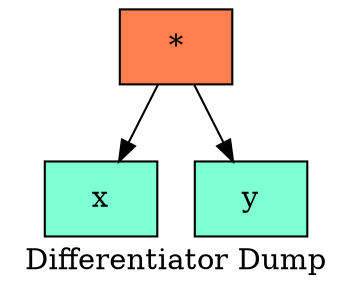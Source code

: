   digraph tree  {
  node[   shape     = "Mrecord",  style     = "filled",  fillcolor = "aqua",  fontcolor = "#000000",  margin    = "0.075"];
  rankdir   = "TB";

  label     = "Differentiator Dump";
"node0" [shape = "record", label = "{*}", fillcolor = "coral"]
"node1" [shape = "record", label = "{x}", fillcolor = "aquamarine"]
"node0" -> "node1"
"node2" [shape = "record", label = "{y}", fillcolor = "aquamarine"]
"node0" -> "node2"
  }